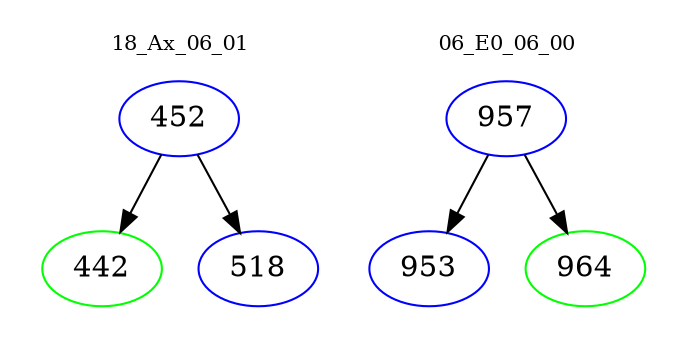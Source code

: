digraph{
subgraph cluster_0 {
color = white
label = "18_Ax_06_01";
fontsize=10;
T0_452 [label="452", color="blue"]
T0_452 -> T0_442 [color="black"]
T0_442 [label="442", color="green"]
T0_452 -> T0_518 [color="black"]
T0_518 [label="518", color="blue"]
}
subgraph cluster_1 {
color = white
label = "06_E0_06_00";
fontsize=10;
T1_957 [label="957", color="blue"]
T1_957 -> T1_953 [color="black"]
T1_953 [label="953", color="blue"]
T1_957 -> T1_964 [color="black"]
T1_964 [label="964", color="green"]
}
}

